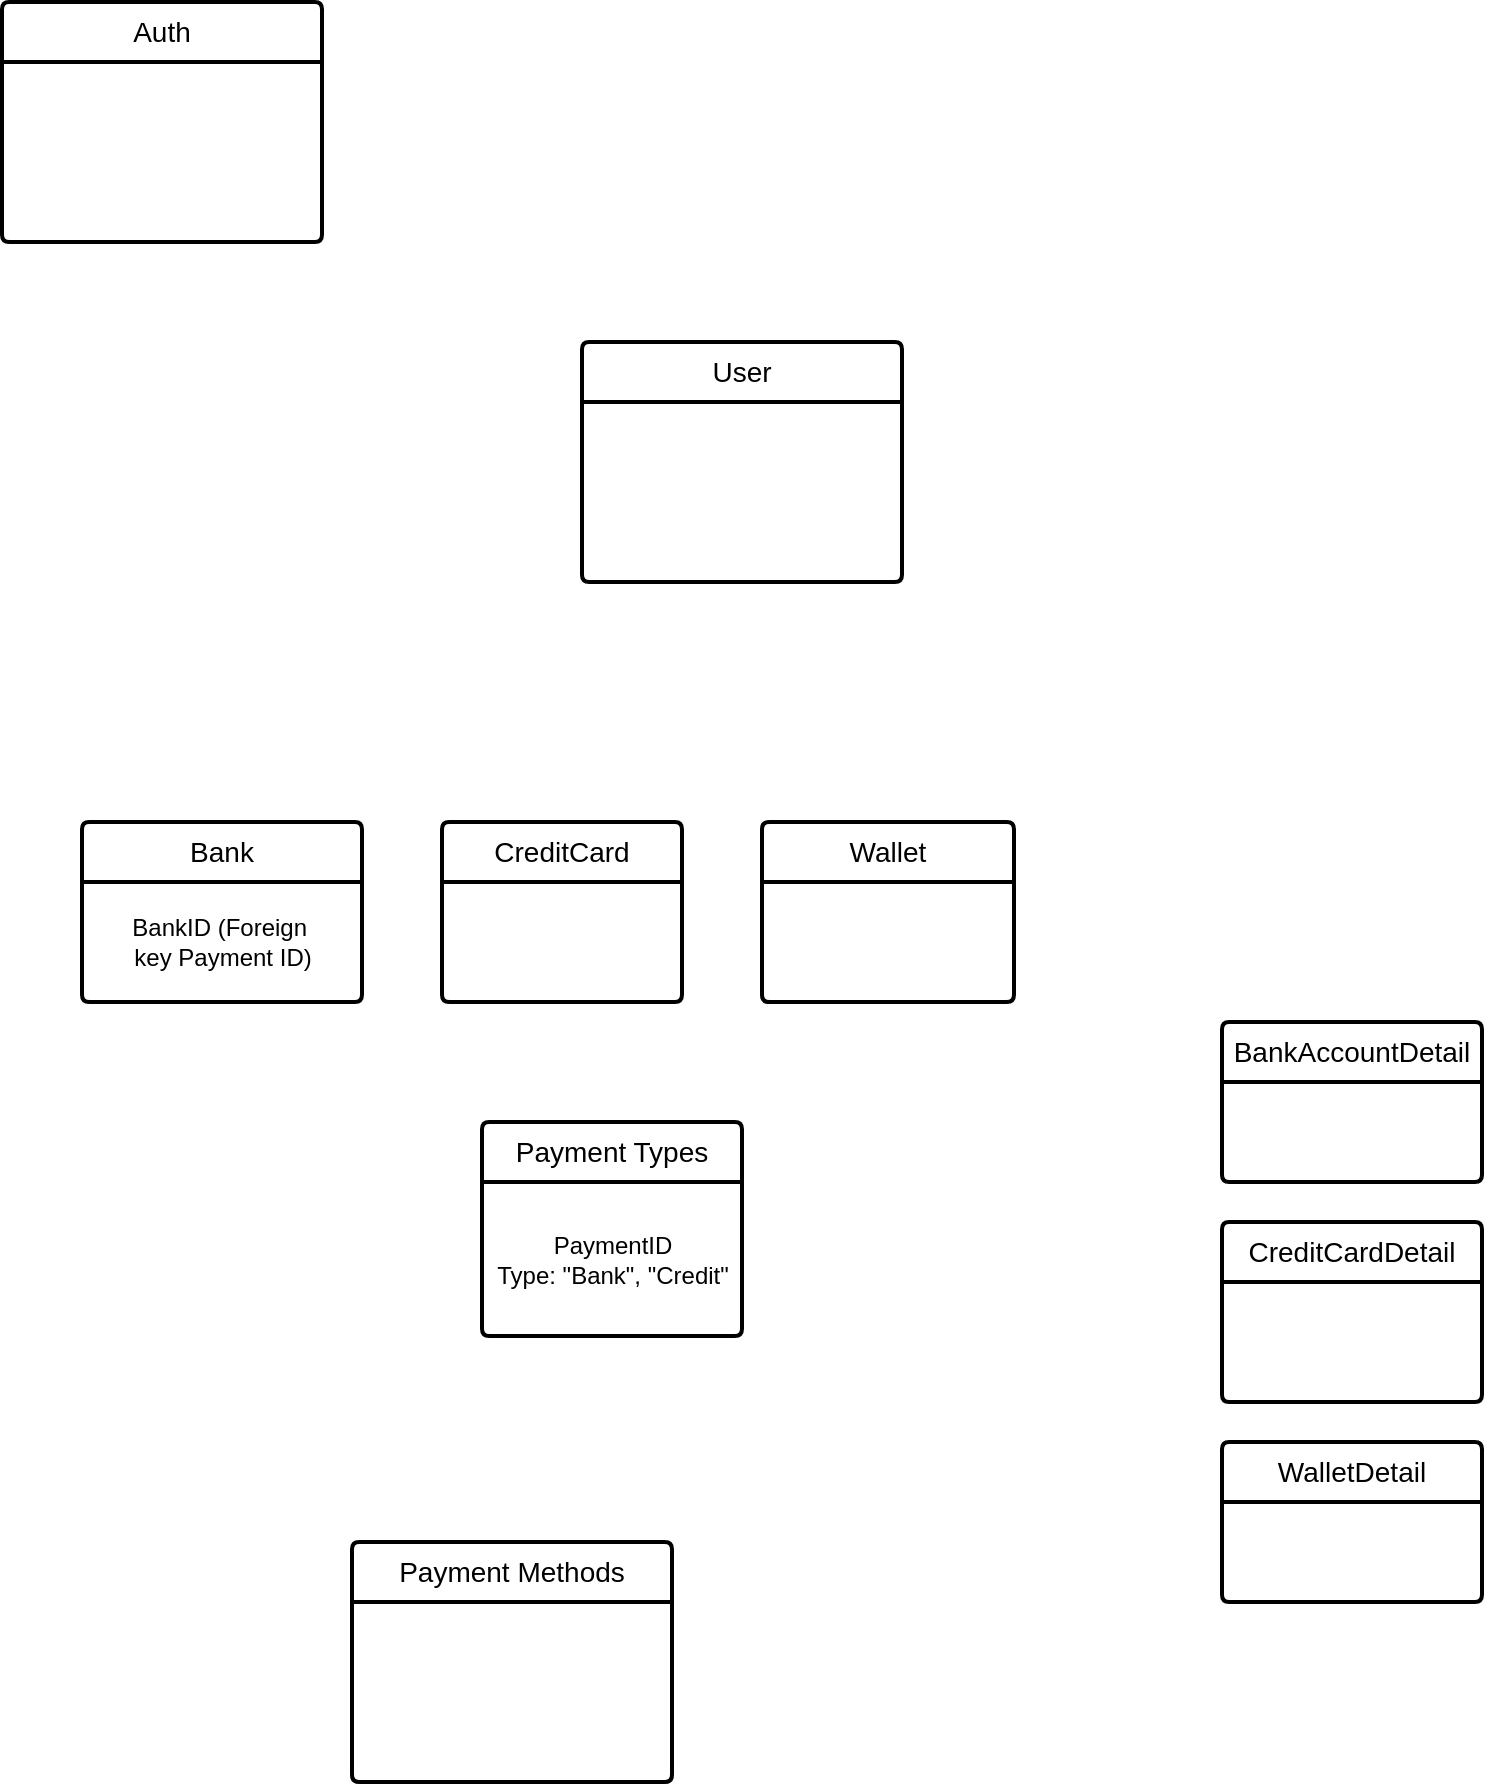 <mxfile version="24.2.1" type="github">
  <diagram id="R2lEEEUBdFMjLlhIrx00" name="Page-1">
    <mxGraphModel dx="1100" dy="543" grid="1" gridSize="10" guides="1" tooltips="1" connect="1" arrows="1" fold="1" page="1" pageScale="1" pageWidth="1169" pageHeight="1654" math="0" shadow="0" extFonts="Permanent Marker^https://fonts.googleapis.com/css?family=Permanent+Marker">
      <root>
        <mxCell id="0" />
        <mxCell id="1" parent="0" />
        <mxCell id="QjY0akE_3JlTp8Xwmkde-40" value="Auth" style="swimlane;childLayout=stackLayout;horizontal=1;startSize=30;horizontalStack=0;rounded=1;fontSize=14;fontStyle=0;strokeWidth=2;resizeParent=0;resizeLast=1;shadow=0;dashed=0;align=center;arcSize=4;whiteSpace=wrap;html=1;" parent="1" vertex="1">
          <mxGeometry x="90" y="90" width="160" height="120" as="geometry" />
        </mxCell>
        <mxCell id="QjY0akE_3JlTp8Xwmkde-42" value="User" style="swimlane;childLayout=stackLayout;horizontal=1;startSize=30;horizontalStack=0;rounded=1;fontSize=14;fontStyle=0;strokeWidth=2;resizeParent=0;resizeLast=1;shadow=0;dashed=0;align=center;arcSize=4;whiteSpace=wrap;html=1;" parent="1" vertex="1">
          <mxGeometry x="380" y="260" width="160" height="120" as="geometry" />
        </mxCell>
        <mxCell id="QjY0akE_3JlTp8Xwmkde-43" value="BankAccountDetail" style="swimlane;childLayout=stackLayout;horizontal=1;startSize=30;horizontalStack=0;rounded=1;fontSize=14;fontStyle=0;strokeWidth=2;resizeParent=0;resizeLast=1;shadow=0;dashed=0;align=center;arcSize=4;whiteSpace=wrap;html=1;" parent="1" vertex="1">
          <mxGeometry x="700" y="600" width="130" height="80" as="geometry" />
        </mxCell>
        <mxCell id="QjY0akE_3JlTp8Xwmkde-44" value="Bank" style="swimlane;childLayout=stackLayout;horizontal=1;startSize=30;horizontalStack=0;rounded=1;fontSize=14;fontStyle=0;strokeWidth=2;resizeParent=0;resizeLast=1;shadow=0;dashed=0;align=center;arcSize=4;whiteSpace=wrap;html=1;" parent="1" vertex="1">
          <mxGeometry x="130" y="500" width="140" height="90" as="geometry" />
        </mxCell>
        <mxCell id="QjY0akE_3JlTp8Xwmkde-51" value="BankID (Foreign&amp;nbsp;&lt;div&gt;key Payment ID)&lt;/div&gt;" style="text;html=1;align=center;verticalAlign=middle;resizable=0;points=[];autosize=1;strokeColor=none;fillColor=none;" parent="QjY0akE_3JlTp8Xwmkde-44" vertex="1">
          <mxGeometry y="30" width="140" height="60" as="geometry" />
        </mxCell>
        <mxCell id="QjY0akE_3JlTp8Xwmkde-45" value="CreditCard" style="swimlane;childLayout=stackLayout;horizontal=1;startSize=30;horizontalStack=0;rounded=1;fontSize=14;fontStyle=0;strokeWidth=2;resizeParent=0;resizeLast=1;shadow=0;dashed=0;align=center;arcSize=4;whiteSpace=wrap;html=1;" parent="1" vertex="1">
          <mxGeometry x="310" y="500" width="120" height="90" as="geometry" />
        </mxCell>
        <mxCell id="QjY0akE_3JlTp8Xwmkde-47" value="Wallet" style="swimlane;childLayout=stackLayout;horizontal=1;startSize=30;horizontalStack=0;rounded=1;fontSize=14;fontStyle=0;strokeWidth=2;resizeParent=0;resizeLast=1;shadow=0;dashed=0;align=center;arcSize=4;whiteSpace=wrap;html=1;" parent="1" vertex="1">
          <mxGeometry x="470" y="500" width="126" height="90" as="geometry" />
        </mxCell>
        <mxCell id="QjY0akE_3JlTp8Xwmkde-48" value="Payment Types" style="swimlane;childLayout=stackLayout;horizontal=1;startSize=30;horizontalStack=0;rounded=1;fontSize=14;fontStyle=0;strokeWidth=2;resizeParent=0;resizeLast=1;shadow=0;dashed=0;align=center;arcSize=4;whiteSpace=wrap;html=1;" parent="1" vertex="1">
          <mxGeometry x="330" y="650" width="130" height="107" as="geometry" />
        </mxCell>
        <mxCell id="QjY0akE_3JlTp8Xwmkde-50" value="PaymentID&lt;div&gt;Type: &quot;Bank&quot;, &quot;Credit&quot;&lt;/div&gt;" style="text;html=1;align=center;verticalAlign=middle;resizable=0;points=[];autosize=1;strokeColor=none;fillColor=none;" parent="QjY0akE_3JlTp8Xwmkde-48" vertex="1">
          <mxGeometry y="30" width="130" height="77" as="geometry" />
        </mxCell>
        <mxCell id="QjY0akE_3JlTp8Xwmkde-49" value="Payment Methods" style="swimlane;childLayout=stackLayout;horizontal=1;startSize=30;horizontalStack=0;rounded=1;fontSize=14;fontStyle=0;strokeWidth=2;resizeParent=0;resizeLast=1;shadow=0;dashed=0;align=center;arcSize=4;whiteSpace=wrap;html=1;" parent="1" vertex="1">
          <mxGeometry x="265" y="860" width="160" height="120" as="geometry" />
        </mxCell>
        <mxCell id="QjY0akE_3JlTp8Xwmkde-52" value="CreditCardDetail" style="swimlane;childLayout=stackLayout;horizontal=1;startSize=30;horizontalStack=0;rounded=1;fontSize=14;fontStyle=0;strokeWidth=2;resizeParent=0;resizeLast=1;shadow=0;dashed=0;align=center;arcSize=4;whiteSpace=wrap;html=1;" parent="1" vertex="1">
          <mxGeometry x="700" y="700" width="130" height="90" as="geometry" />
        </mxCell>
        <mxCell id="QjY0akE_3JlTp8Xwmkde-53" value="WalletDetail" style="swimlane;childLayout=stackLayout;horizontal=1;startSize=30;horizontalStack=0;rounded=1;fontSize=14;fontStyle=0;strokeWidth=2;resizeParent=0;resizeLast=1;shadow=0;dashed=0;align=center;arcSize=4;whiteSpace=wrap;html=1;" parent="1" vertex="1">
          <mxGeometry x="700" y="810" width="130" height="80" as="geometry" />
        </mxCell>
      </root>
    </mxGraphModel>
  </diagram>
</mxfile>
